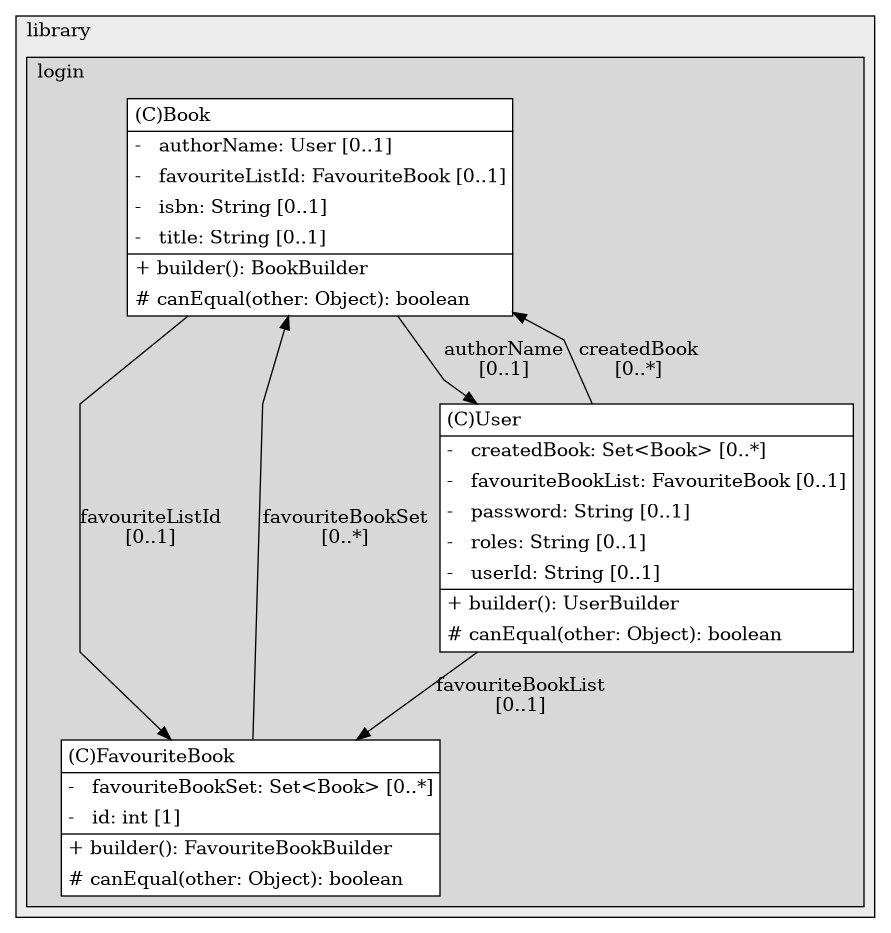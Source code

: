 @startuml

/' diagram meta data start
config=StructureConfiguration;
{
  "projectClassification": {
    "searchMode": "OpenProject", // OpenProject, AllProjects
    "includedProjects": "",
    "pathEndKeywords": "*.impl",
    "isClientPath": "",
    "isClientName": "",
    "isTestPath": "",
    "isTestName": "",
    "isMappingPath": "",
    "isMappingName": "",
    "isDataAccessPath": "",
    "isDataAccessName": "",
    "isDataStructurePath": "",
    "isDataStructureName": "",
    "isInterfaceStructuresPath": "",
    "isInterfaceStructuresName": "",
    "isEntryPointPath": "",
    "isEntryPointName": "",
    "treatFinalFieldsAsMandatory": false
  },
  "graphRestriction": {
    "classPackageExcludeFilter": "",
    "classPackageIncludeFilter": "",
    "classNameExcludeFilter": "",
    "classNameIncludeFilter": "",
    "methodNameExcludeFilter": "",
    "methodNameIncludeFilter": "",
    "removeByInheritance": "", // inheritance/annotation based filtering is done in a second step
    "removeByAnnotation": "",
    "removeByClassPackage": "", // cleanup the graph after inheritance/annotation based filtering is done
    "removeByClassName": "",
    "cutMappings": false,
    "cutEnum": true,
    "cutTests": true,
    "cutClient": true,
    "cutDataAccess": false,
    "cutInterfaceStructures": false,
    "cutDataStructures": false,
    "cutGetterAndSetter": true,
    "cutConstructors": true
  },
  "graphTraversal": {
    "forwardDepth": 3,
    "backwardDepth": 3,
    "classPackageExcludeFilter": "",
    "classPackageIncludeFilter": "",
    "classNameExcludeFilter": "",
    "classNameIncludeFilter": "",
    "methodNameExcludeFilter": "",
    "methodNameIncludeFilter": "",
    "hideMappings": false,
    "hideDataStructures": false,
    "hidePrivateMethods": true,
    "hideInterfaceCalls": true, // indirection: implementation -> interface (is hidden) -> implementation
    "onlyShowApplicationEntryPoints": false, // root node is included
    "useMethodCallsForStructureDiagram": "ForwardOnly" // ForwardOnly, BothDirections, No
  },
  "details": {
    "aggregation": "GroupByClass", // ByClass, GroupByClass, None
    "showClassGenericTypes": true,
    "showMethods": true,
    "showMethodParameterNames": true,
    "showMethodParameterTypes": true,
    "showMethodReturnType": true,
    "showPackageLevels": 2,
    "showDetailedClassStructure": true
  },
  "rootClass": "com.library.login.model.Book",
  "extensionCallbackMethod": "" // qualified.class.name#methodName - signature: public static String method(String)
}
diagram meta data end '/



digraph g {
    rankdir="TB"
    splines=polyline
    

'nodes 
subgraph cluster_166208699 { 
   	label=library
	labeljust=l
	fillcolor="#ececec"
	style=filled
   
   subgraph cluster_1427064950 { 
   	label=login
	labeljust=l
	fillcolor="#d8d8d8"
	style=filled
   
   Book2035631164[
	label=<<TABLE BORDER="1" CELLBORDER="0" CELLPADDING="4" CELLSPACING="0">
<TR><TD ALIGN="LEFT" >(C)Book</TD></TR>
<HR/>
<TR><TD ALIGN="LEFT" >-   authorName: User [0..1]</TD></TR>
<TR><TD ALIGN="LEFT" >-   favouriteListId: FavouriteBook [0..1]</TD></TR>
<TR><TD ALIGN="LEFT" >-   isbn: String [0..1]</TD></TR>
<TR><TD ALIGN="LEFT" >-   title: String [0..1]</TD></TR>
<HR/>
<TR><TD ALIGN="LEFT" >+ builder(): BookBuilder</TD></TR>
<TR><TD ALIGN="LEFT" ># canEqual(other: Object): boolean</TD></TR>
</TABLE>>
	style=filled
	margin=0
	shape=plaintext
	fillcolor="#FFFFFF"
];

FavouriteBook2035631164[
	label=<<TABLE BORDER="1" CELLBORDER="0" CELLPADDING="4" CELLSPACING="0">
<TR><TD ALIGN="LEFT" >(C)FavouriteBook</TD></TR>
<HR/>
<TR><TD ALIGN="LEFT" >-   favouriteBookSet: Set&lt;Book&gt; [0..*]</TD></TR>
<TR><TD ALIGN="LEFT" >-   id: int [1]</TD></TR>
<HR/>
<TR><TD ALIGN="LEFT" >+ builder(): FavouriteBookBuilder</TD></TR>
<TR><TD ALIGN="LEFT" ># canEqual(other: Object): boolean</TD></TR>
</TABLE>>
	style=filled
	margin=0
	shape=plaintext
	fillcolor="#FFFFFF"
];

User2035631164[
	label=<<TABLE BORDER="1" CELLBORDER="0" CELLPADDING="4" CELLSPACING="0">
<TR><TD ALIGN="LEFT" >(C)User</TD></TR>
<HR/>
<TR><TD ALIGN="LEFT" >-   createdBook: Set&lt;Book&gt; [0..*]</TD></TR>
<TR><TD ALIGN="LEFT" >-   favouriteBookList: FavouriteBook [0..1]</TD></TR>
<TR><TD ALIGN="LEFT" >-   password: String [0..1]</TD></TR>
<TR><TD ALIGN="LEFT" >-   roles: String [0..1]</TD></TR>
<TR><TD ALIGN="LEFT" >-   userId: String [0..1]</TD></TR>
<HR/>
<TR><TD ALIGN="LEFT" >+ builder(): UserBuilder</TD></TR>
<TR><TD ALIGN="LEFT" ># canEqual(other: Object): boolean</TD></TR>
</TABLE>>
	style=filled
	margin=0
	shape=plaintext
	fillcolor="#FFFFFF"
];
} 
} 

'edges    
Book2035631164 -> FavouriteBook2035631164[label="favouriteListId
[0..1]"];
Book2035631164 -> User2035631164[label="authorName
[0..1]"];
FavouriteBook2035631164 -> Book2035631164[label="favouriteBookSet
[0..*]"];
User2035631164 -> Book2035631164[label="createdBook
[0..*]"];
User2035631164 -> FavouriteBook2035631164[label="favouriteBookList
[0..1]"];
    
}
@enduml